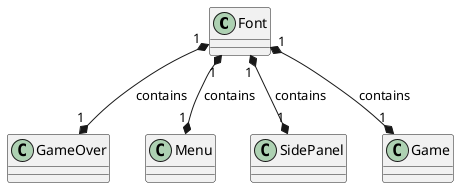 @startuml UML
Font "1" *--* "1" GameOver : contains
Font "1" *--* "1" Menu : contains
Font "1" *--* "1" SidePanel : contains
Font "1" *--* "1" Game : contains

class Font {

}
@enduml